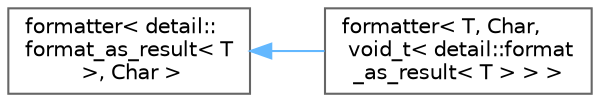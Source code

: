 digraph "类继承关系图"
{
 // LATEX_PDF_SIZE
  bgcolor="transparent";
  edge [fontname=Helvetica,fontsize=10,labelfontname=Helvetica,labelfontsize=10];
  node [fontname=Helvetica,fontsize=10,shape=box,height=0.2,width=0.4];
  rankdir="LR";
  Node0 [id="Node000000",label="formatter\< detail::\lformat_as_result\< T\l \>, Char \>",height=0.2,width=0.4,color="grey40", fillcolor="white", style="filled",URL="$structformatter.html",tooltip=" "];
  Node0 -> Node1 [id="edge249_Node000000_Node000001",dir="back",color="steelblue1",style="solid",tooltip=" "];
  Node1 [id="Node000001",label="formatter\< T, Char,\l void_t\< detail::format\l_as_result\< T \> \> \>",height=0.2,width=0.4,color="grey40", fillcolor="white", style="filled",URL="$structformatter_3_01_t_00_01_char_00_01void__t_3_01detail_1_1format__as__result_3_01_t_01_4_01_4_01_4.html",tooltip=" "];
}
